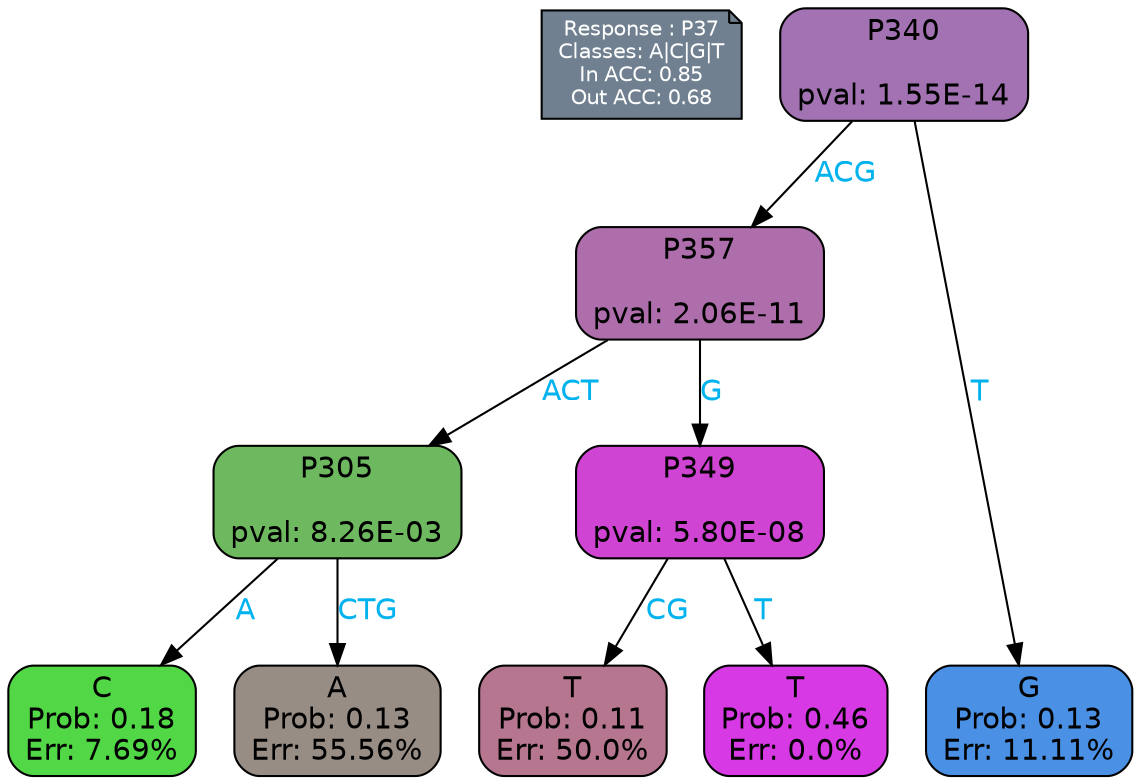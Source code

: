 digraph Tree {
node [shape=box, style="filled, rounded", color="black", fontname=helvetica] ;
graph [ranksep=equally, splines=polylines, bgcolor=transparent, dpi=600] ;
edge [fontname=helvetica] ;
LEGEND [label="Response : P37
Classes: A|C|G|T
In ACC: 0.85
Out ACC: 0.68
",shape=note,align=left,style=filled,fillcolor="slategray",fontcolor="white",fontsize=10];1 [label="P340

pval: 1.55E-14", fillcolor="#a272b2"] ;
2 [label="P357

pval: 2.06E-11", fillcolor="#ae6dab"] ;
3 [label="P305

pval: 8.26E-03", fillcolor="#6eb960"] ;
4 [label="C
Prob: 0.18
Err: 7.69%", fillcolor="#52d746"] ;
5 [label="A
Prob: 0.13
Err: 55.56%", fillcolor="#988d85"] ;
6 [label="P349

pval: 5.80E-08", fillcolor="#d044d4"] ;
7 [label="T
Prob: 0.11
Err: 50.0%", fillcolor="#b6768f"] ;
8 [label="T
Prob: 0.46
Err: 0.0%", fillcolor="#d739e5"] ;
9 [label="G
Prob: 0.13
Err: 11.11%", fillcolor="#4a91e5"] ;
1 -> 9 [label="T",fontcolor=deepskyblue2] ;
1 -> 2 [label="ACG",fontcolor=deepskyblue2] ;
2 -> 3 [label="ACT",fontcolor=deepskyblue2] ;
2 -> 6 [label="G",fontcolor=deepskyblue2] ;
3 -> 4 [label="A",fontcolor=deepskyblue2] ;
3 -> 5 [label="CTG",fontcolor=deepskyblue2] ;
6 -> 8 [label="T",fontcolor=deepskyblue2] ;
6 -> 7 [label="CG",fontcolor=deepskyblue2] ;
{rank = same; 4;5;7;8;9;}{rank = same; LEGEND;1;}}
